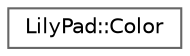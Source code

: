 digraph "Graphical Class Hierarchy"
{
 // LATEX_PDF_SIZE
  bgcolor="transparent";
  edge [fontname=Helvetica,fontsize=10,labelfontname=Helvetica,labelfontsize=10];
  node [fontname=Helvetica,fontsize=10,shape=box,height=0.2,width=0.4];
  rankdir="LR";
  Node0 [id="Node000000",label="LilyPad::Color",height=0.2,width=0.4,color="grey40", fillcolor="white", style="filled",URL="$structLilyPad_1_1Color.html",tooltip=" "];
}
